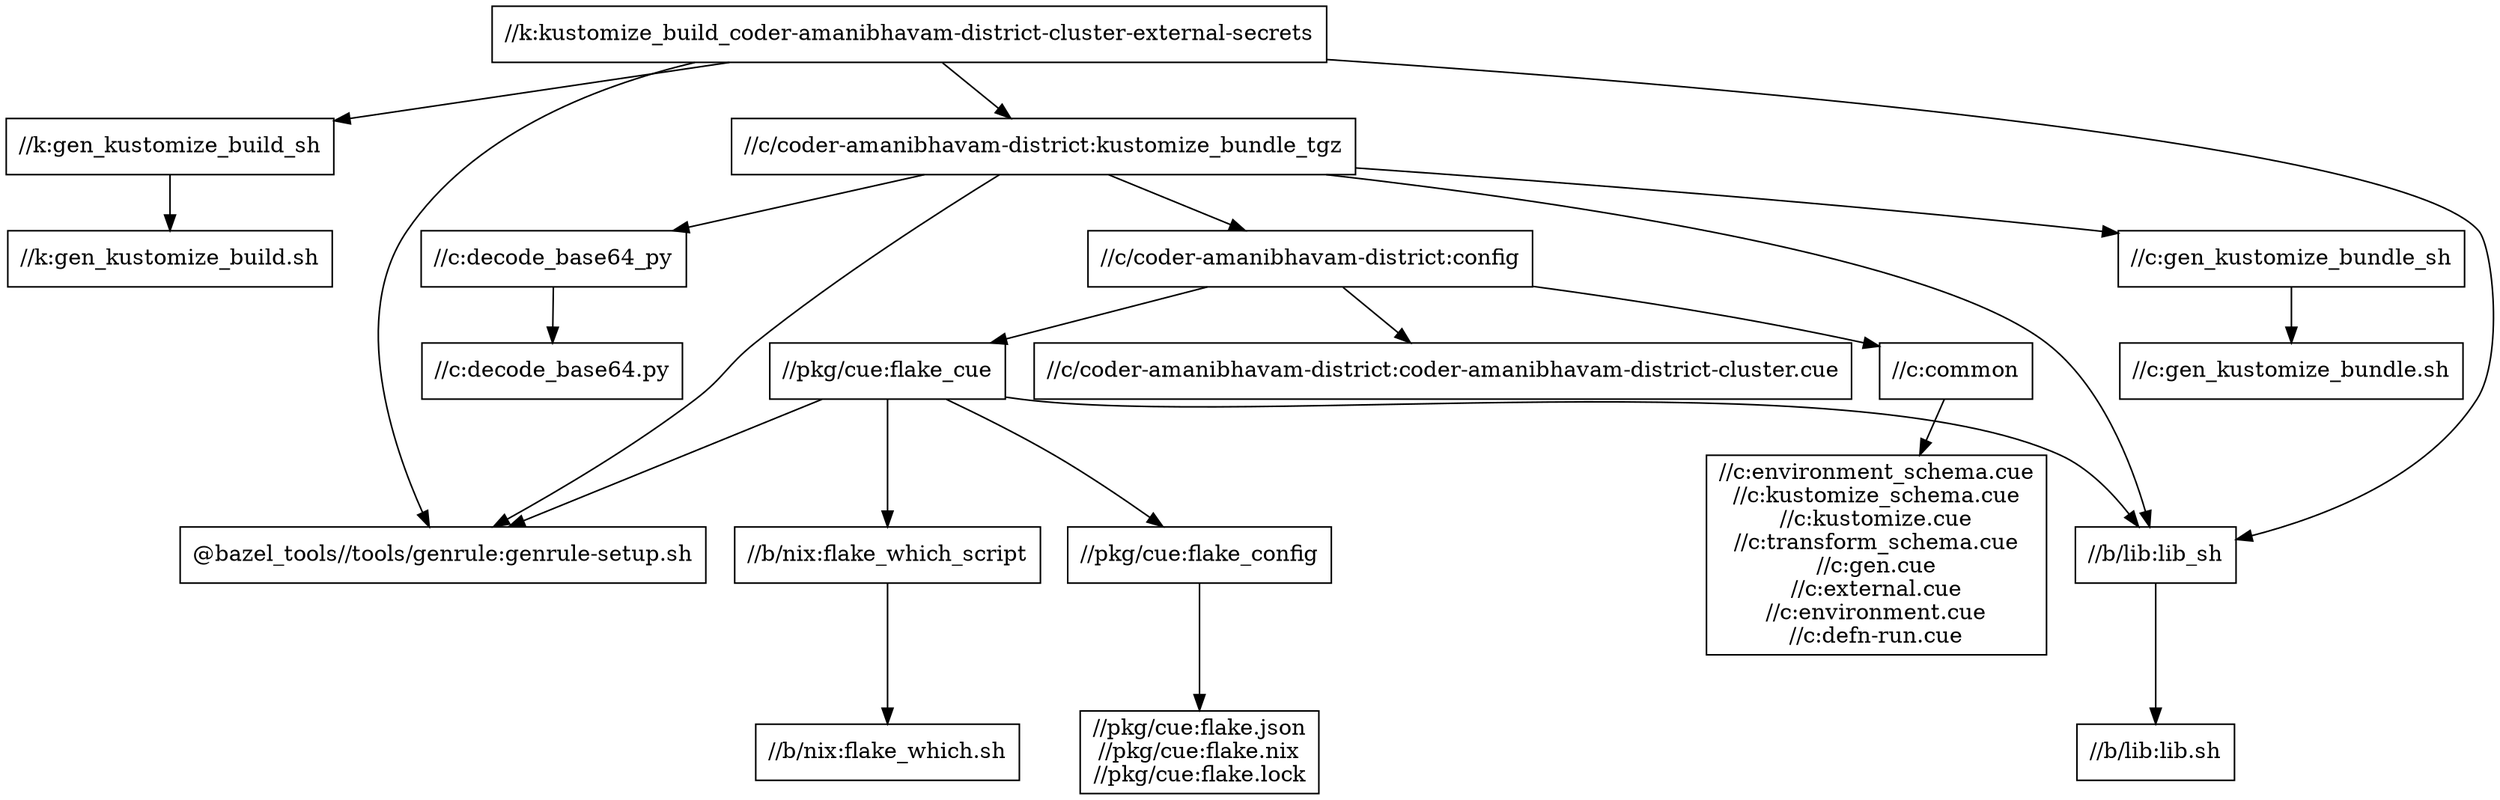 digraph mygraph {
  node [shape=box];
  "//k:kustomize_build_coder-amanibhavam-district-cluster-external-secrets"
  "//k:kustomize_build_coder-amanibhavam-district-cluster-external-secrets" -> "//k:gen_kustomize_build_sh"
  "//k:kustomize_build_coder-amanibhavam-district-cluster-external-secrets" -> "//c/coder-amanibhavam-district:kustomize_bundle_tgz"
  "//k:kustomize_build_coder-amanibhavam-district-cluster-external-secrets" -> "//b/lib:lib_sh"
  "//k:kustomize_build_coder-amanibhavam-district-cluster-external-secrets" -> "@bazel_tools//tools/genrule:genrule-setup.sh"
  "//k:gen_kustomize_build_sh"
  "//k:gen_kustomize_build_sh" -> "//k:gen_kustomize_build.sh"
  "//k:gen_kustomize_build.sh"
  "//c/coder-amanibhavam-district:kustomize_bundle_tgz"
  "//c/coder-amanibhavam-district:kustomize_bundle_tgz" -> "//c/coder-amanibhavam-district:config"
  "//c/coder-amanibhavam-district:kustomize_bundle_tgz" -> "@bazel_tools//tools/genrule:genrule-setup.sh"
  "//c/coder-amanibhavam-district:kustomize_bundle_tgz" -> "//c:gen_kustomize_bundle_sh"
  "//c/coder-amanibhavam-district:kustomize_bundle_tgz" -> "//c:decode_base64_py"
  "//c/coder-amanibhavam-district:kustomize_bundle_tgz" -> "//b/lib:lib_sh"
  "//c/coder-amanibhavam-district:config"
  "//c/coder-amanibhavam-district:config" -> "//pkg/cue:flake_cue"
  "//c/coder-amanibhavam-district:config" -> "//c/coder-amanibhavam-district:coder-amanibhavam-district-cluster.cue"
  "//c/coder-amanibhavam-district:config" -> "//c:common"
  "//c:common"
  "//c:common" -> "//c:environment_schema.cue\n//c:kustomize_schema.cue\n//c:kustomize.cue\n//c:transform_schema.cue\n//c:gen.cue\n//c:external.cue\n//c:environment.cue\n//c:defn-run.cue"
  "//c/coder-amanibhavam-district:coder-amanibhavam-district-cluster.cue"
  "//pkg/cue:flake_cue"
  "//pkg/cue:flake_cue" -> "//pkg/cue:flake_config"
  "//pkg/cue:flake_cue" -> "@bazel_tools//tools/genrule:genrule-setup.sh"
  "//pkg/cue:flake_cue" -> "//b/lib:lib_sh"
  "//pkg/cue:flake_cue" -> "//b/nix:flake_which_script"
  "//b/lib:lib_sh"
  "//b/lib:lib_sh" -> "//b/lib:lib.sh"
  "//b/lib:lib.sh"
  "//c:gen_kustomize_bundle_sh"
  "//c:gen_kustomize_bundle_sh" -> "//c:gen_kustomize_bundle.sh"
  "//c:gen_kustomize_bundle.sh"
  "@bazel_tools//tools/genrule:genrule-setup.sh"
  "//c:environment_schema.cue\n//c:kustomize_schema.cue\n//c:kustomize.cue\n//c:transform_schema.cue\n//c:gen.cue\n//c:external.cue\n//c:environment.cue\n//c:defn-run.cue"
  "//c:decode_base64_py"
  "//c:decode_base64_py" -> "//c:decode_base64.py"
  "//c:decode_base64.py"
  "//pkg/cue:flake_config"
  "//pkg/cue:flake_config" -> "//pkg/cue:flake.json\n//pkg/cue:flake.nix\n//pkg/cue:flake.lock"
  "//pkg/cue:flake.json\n//pkg/cue:flake.nix\n//pkg/cue:flake.lock"
  "//b/nix:flake_which_script"
  "//b/nix:flake_which_script" -> "//b/nix:flake_which.sh"
  "//b/nix:flake_which.sh"
}
